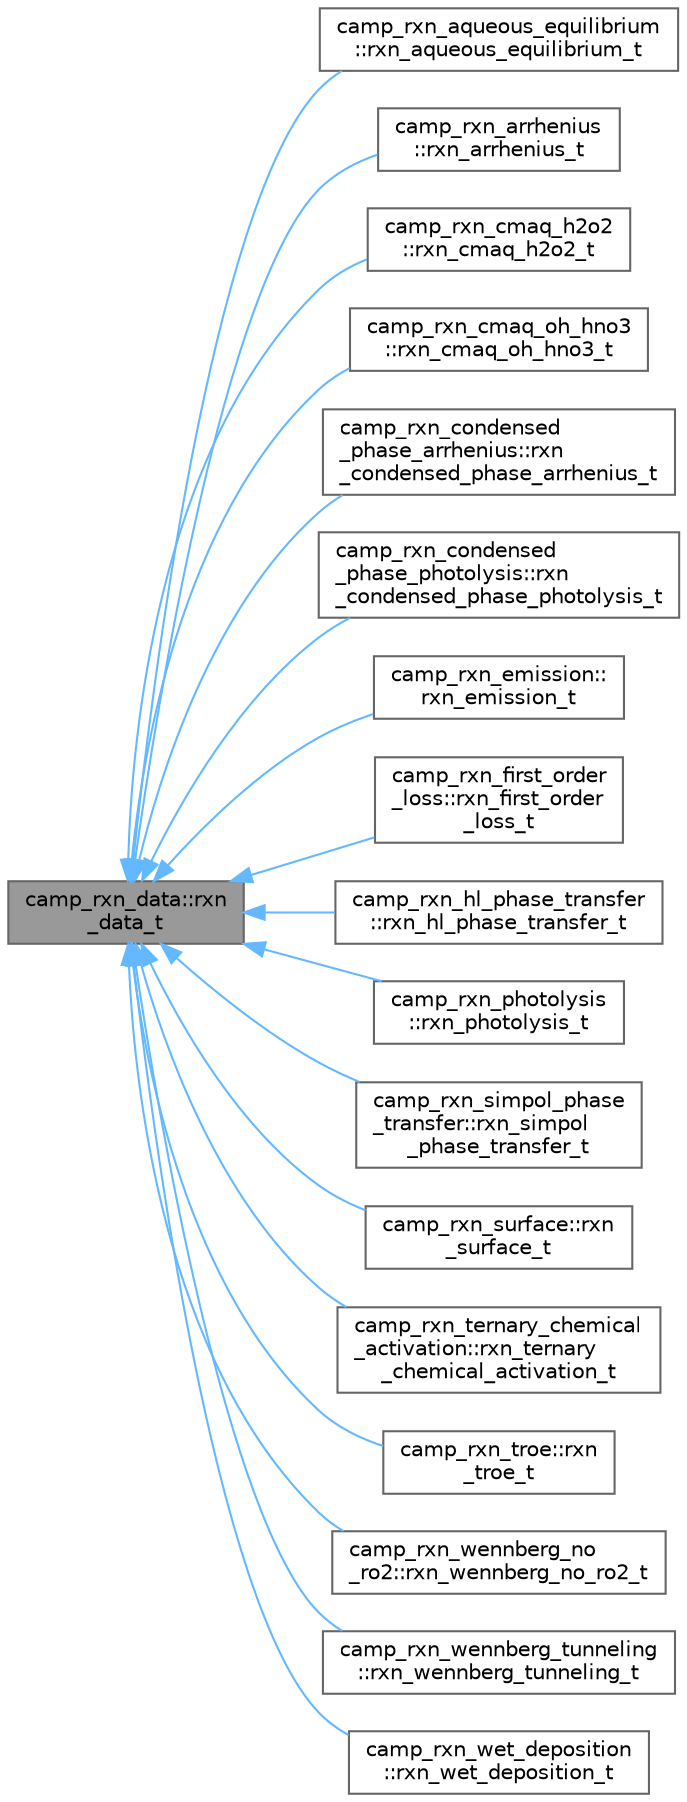 digraph "camp_rxn_data::rxn_data_t"
{
 // LATEX_PDF_SIZE
  bgcolor="transparent";
  edge [fontname=Helvetica,fontsize=10,labelfontname=Helvetica,labelfontsize=10];
  node [fontname=Helvetica,fontsize=10,shape=box,height=0.2,width=0.4];
  rankdir="LR";
  Node1 [label="camp_rxn_data::rxn\l_data_t",height=0.2,width=0.4,color="gray40", fillcolor="grey60", style="filled", fontcolor="black",tooltip="Abstract reaction data type."];
  Node1 -> Node2 [dir="back",color="steelblue1",style="solid"];
  Node2 [label="camp_rxn_aqueous_equilibrium\l::rxn_aqueous_equilibrium_t",height=0.2,width=0.4,color="gray40", fillcolor="white", style="filled",URL="$structcamp__rxn__aqueous__equilibrium_1_1rxn__aqueous__equilibrium__t.html",tooltip="Generic test reaction data type."];
  Node1 -> Node3 [dir="back",color="steelblue1",style="solid"];
  Node3 [label="camp_rxn_arrhenius\l::rxn_arrhenius_t",height=0.2,width=0.4,color="gray40", fillcolor="white", style="filled",URL="$structcamp__rxn__arrhenius_1_1rxn__arrhenius__t.html",tooltip="Generic test reaction data type."];
  Node1 -> Node4 [dir="back",color="steelblue1",style="solid"];
  Node4 [label="camp_rxn_cmaq_h2o2\l::rxn_cmaq_h2o2_t",height=0.2,width=0.4,color="gray40", fillcolor="white", style="filled",URL="$structcamp__rxn__cmaq__h2o2_1_1rxn__cmaq__h2o2__t.html",tooltip="Generic test reaction data type."];
  Node1 -> Node5 [dir="back",color="steelblue1",style="solid"];
  Node5 [label="camp_rxn_cmaq_oh_hno3\l::rxn_cmaq_oh_hno3_t",height=0.2,width=0.4,color="gray40", fillcolor="white", style="filled",URL="$structcamp__rxn__cmaq__oh__hno3_1_1rxn__cmaq__oh__hno3__t.html",tooltip="Generic test reaction data type."];
  Node1 -> Node6 [dir="back",color="steelblue1",style="solid"];
  Node6 [label="camp_rxn_condensed\l_phase_arrhenius::rxn\l_condensed_phase_arrhenius_t",height=0.2,width=0.4,color="gray40", fillcolor="white", style="filled",URL="$structcamp__rxn__condensed__phase__arrhenius_1_1rxn__condensed__phase__arrhenius__t.html",tooltip="Generic test reaction data type."];
  Node1 -> Node7 [dir="back",color="steelblue1",style="solid"];
  Node7 [label="camp_rxn_condensed\l_phase_photolysis::rxn\l_condensed_phase_photolysis_t",height=0.2,width=0.4,color="gray40", fillcolor="white", style="filled",URL="$structcamp__rxn__condensed__phase__photolysis_1_1rxn__condensed__phase__photolysis__t.html",tooltip="Generic test reaction data type."];
  Node1 -> Node8 [dir="back",color="steelblue1",style="solid"];
  Node8 [label="camp_rxn_emission::\lrxn_emission_t",height=0.2,width=0.4,color="gray40", fillcolor="white", style="filled",URL="$structcamp__rxn__emission_1_1rxn__emission__t.html",tooltip="Generic test reaction data type."];
  Node1 -> Node9 [dir="back",color="steelblue1",style="solid"];
  Node9 [label="camp_rxn_first_order\l_loss::rxn_first_order\l_loss_t",height=0.2,width=0.4,color="gray40", fillcolor="white", style="filled",URL="$structcamp__rxn__first__order__loss_1_1rxn__first__order__loss__t.html",tooltip="Generic test reaction data type."];
  Node1 -> Node10 [dir="back",color="steelblue1",style="solid"];
  Node10 [label="camp_rxn_hl_phase_transfer\l::rxn_hl_phase_transfer_t",height=0.2,width=0.4,color="gray40", fillcolor="white", style="filled",URL="$structcamp__rxn__hl__phase__transfer_1_1rxn__hl__phase__transfer__t.html",tooltip="Generic test reaction data type."];
  Node1 -> Node11 [dir="back",color="steelblue1",style="solid"];
  Node11 [label="camp_rxn_photolysis\l::rxn_photolysis_t",height=0.2,width=0.4,color="gray40", fillcolor="white", style="filled",URL="$structcamp__rxn__photolysis_1_1rxn__photolysis__t.html",tooltip="Generic test reaction data type."];
  Node1 -> Node12 [dir="back",color="steelblue1",style="solid"];
  Node12 [label="camp_rxn_simpol_phase\l_transfer::rxn_simpol\l_phase_transfer_t",height=0.2,width=0.4,color="gray40", fillcolor="white", style="filled",URL="$structcamp__rxn__simpol__phase__transfer_1_1rxn__simpol__phase__transfer__t.html",tooltip="Generic test reaction data type."];
  Node1 -> Node13 [dir="back",color="steelblue1",style="solid"];
  Node13 [label="camp_rxn_surface::rxn\l_surface_t",height=0.2,width=0.4,color="gray40", fillcolor="white", style="filled",URL="$structcamp__rxn__surface_1_1rxn__surface__t.html",tooltip="Generic test reaction data type."];
  Node1 -> Node14 [dir="back",color="steelblue1",style="solid"];
  Node14 [label="camp_rxn_ternary_chemical\l_activation::rxn_ternary\l_chemical_activation_t",height=0.2,width=0.4,color="gray40", fillcolor="white", style="filled",URL="$structcamp__rxn__ternary__chemical__activation_1_1rxn__ternary__chemical__activation__t.html",tooltip="Generic test reaction data type."];
  Node1 -> Node15 [dir="back",color="steelblue1",style="solid"];
  Node15 [label="camp_rxn_troe::rxn\l_troe_t",height=0.2,width=0.4,color="gray40", fillcolor="white", style="filled",URL="$structcamp__rxn__troe_1_1rxn__troe__t.html",tooltip="Generic test reaction data type."];
  Node1 -> Node16 [dir="back",color="steelblue1",style="solid"];
  Node16 [label="camp_rxn_wennberg_no\l_ro2::rxn_wennberg_no_ro2_t",height=0.2,width=0.4,color="gray40", fillcolor="white", style="filled",URL="$structcamp__rxn__wennberg__no__ro2_1_1rxn__wennberg__no__ro2__t.html",tooltip="Generic test reaction data type."];
  Node1 -> Node17 [dir="back",color="steelblue1",style="solid"];
  Node17 [label="camp_rxn_wennberg_tunneling\l::rxn_wennberg_tunneling_t",height=0.2,width=0.4,color="gray40", fillcolor="white", style="filled",URL="$structcamp__rxn__wennberg__tunneling_1_1rxn__wennberg__tunneling__t.html",tooltip="Generic test reaction data type."];
  Node1 -> Node18 [dir="back",color="steelblue1",style="solid"];
  Node18 [label="camp_rxn_wet_deposition\l::rxn_wet_deposition_t",height=0.2,width=0.4,color="gray40", fillcolor="white", style="filled",URL="$structcamp__rxn__wet__deposition_1_1rxn__wet__deposition__t.html",tooltip="Generic test reaction data type."];
}
